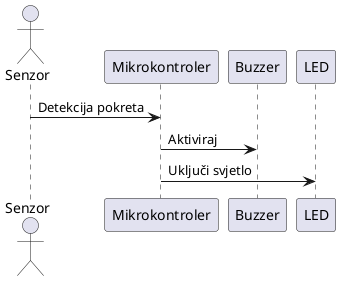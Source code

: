 @startuml
actor Senzor
participant Mikrokontroler
participant Buzzer
participant LED

Senzor -> Mikrokontroler : Detekcija pokreta
Mikrokontroler -> Buzzer : Aktiviraj
Mikrokontroler -> LED : Uključi svjetlo
@enduml
